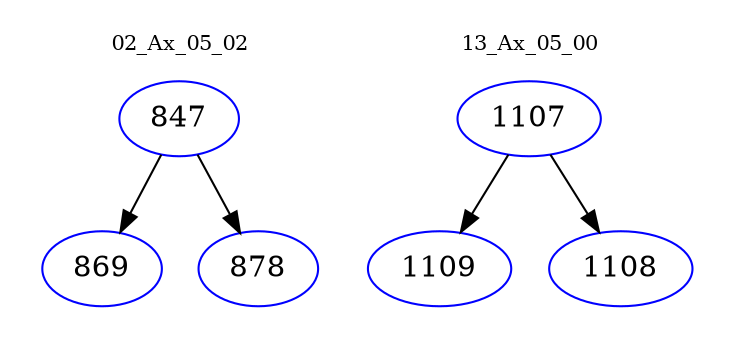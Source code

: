 digraph{
subgraph cluster_0 {
color = white
label = "02_Ax_05_02";
fontsize=10;
T0_847 [label="847", color="blue"]
T0_847 -> T0_869 [color="black"]
T0_869 [label="869", color="blue"]
T0_847 -> T0_878 [color="black"]
T0_878 [label="878", color="blue"]
}
subgraph cluster_1 {
color = white
label = "13_Ax_05_00";
fontsize=10;
T1_1107 [label="1107", color="blue"]
T1_1107 -> T1_1109 [color="black"]
T1_1109 [label="1109", color="blue"]
T1_1107 -> T1_1108 [color="black"]
T1_1108 [label="1108", color="blue"]
}
}
